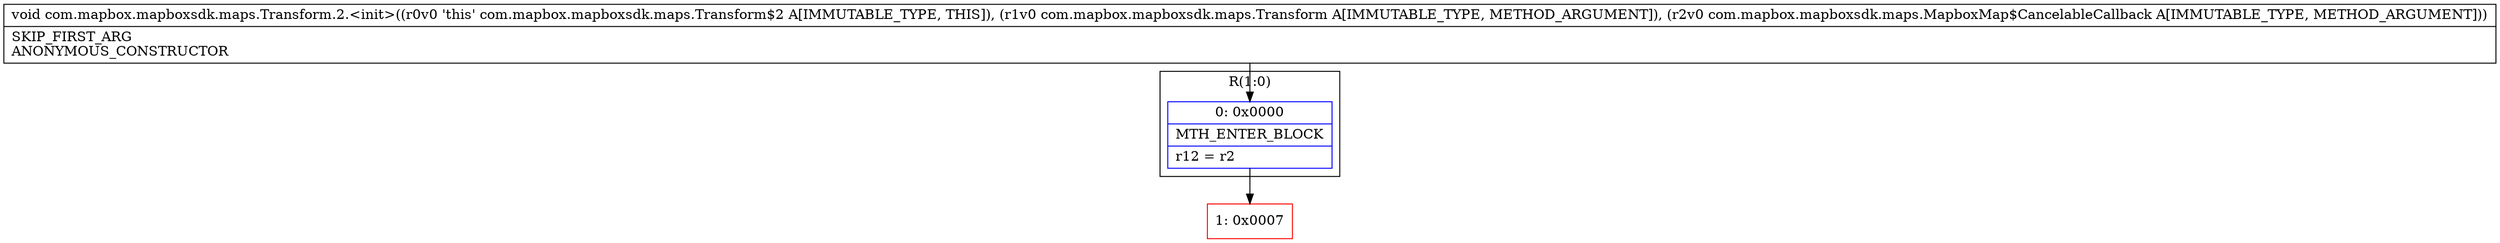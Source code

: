 digraph "CFG forcom.mapbox.mapboxsdk.maps.Transform.2.\<init\>(Lcom\/mapbox\/mapboxsdk\/maps\/Transform;Lcom\/mapbox\/mapboxsdk\/maps\/MapboxMap$CancelableCallback;)V" {
subgraph cluster_Region_189537179 {
label = "R(1:0)";
node [shape=record,color=blue];
Node_0 [shape=record,label="{0\:\ 0x0000|MTH_ENTER_BLOCK\l|r12 = r2\l}"];
}
Node_1 [shape=record,color=red,label="{1\:\ 0x0007}"];
MethodNode[shape=record,label="{void com.mapbox.mapboxsdk.maps.Transform.2.\<init\>((r0v0 'this' com.mapbox.mapboxsdk.maps.Transform$2 A[IMMUTABLE_TYPE, THIS]), (r1v0 com.mapbox.mapboxsdk.maps.Transform A[IMMUTABLE_TYPE, METHOD_ARGUMENT]), (r2v0 com.mapbox.mapboxsdk.maps.MapboxMap$CancelableCallback A[IMMUTABLE_TYPE, METHOD_ARGUMENT]))  | SKIP_FIRST_ARG\lANONYMOUS_CONSTRUCTOR\l}"];
MethodNode -> Node_0;
Node_0 -> Node_1;
}

